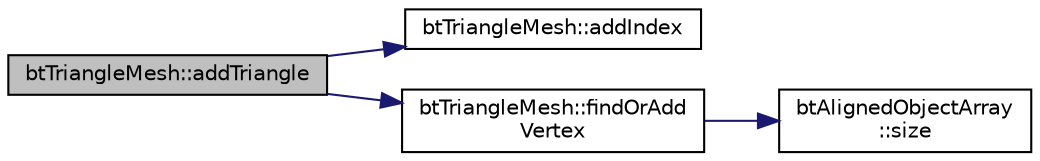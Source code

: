 digraph "btTriangleMesh::addTriangle"
{
  edge [fontname="Helvetica",fontsize="10",labelfontname="Helvetica",labelfontsize="10"];
  node [fontname="Helvetica",fontsize="10",shape=record];
  rankdir="LR";
  Node1 [label="btTriangleMesh::addTriangle",height=0.2,width=0.4,color="black", fillcolor="grey75", style="filled", fontcolor="black"];
  Node1 -> Node2 [color="midnightblue",fontsize="10",style="solid",fontname="Helvetica"];
  Node2 [label="btTriangleMesh::addIndex",height=0.2,width=0.4,color="black", fillcolor="white", style="filled",URL="$classbt_triangle_mesh.html#aceefc2d4c6a9abaff3bd58310533fd8a",tooltip="addIndex is an internal method, use addTriangle instead "];
  Node1 -> Node3 [color="midnightblue",fontsize="10",style="solid",fontname="Helvetica"];
  Node3 [label="btTriangleMesh::findOrAdd\lVertex",height=0.2,width=0.4,color="black", fillcolor="white", style="filled",URL="$classbt_triangle_mesh.html#a3b521a1faa5862a818d9f983230749a2",tooltip="findOrAddVertex is an internal method, use addTriangle instead "];
  Node3 -> Node4 [color="midnightblue",fontsize="10",style="solid",fontname="Helvetica"];
  Node4 [label="btAlignedObjectArray\l::size",height=0.2,width=0.4,color="black", fillcolor="white", style="filled",URL="$classbt_aligned_object_array.html#a6bdd14c7599ecb95e8d83dd5a715f9b7",tooltip="return the number of elements in the array "];
}
